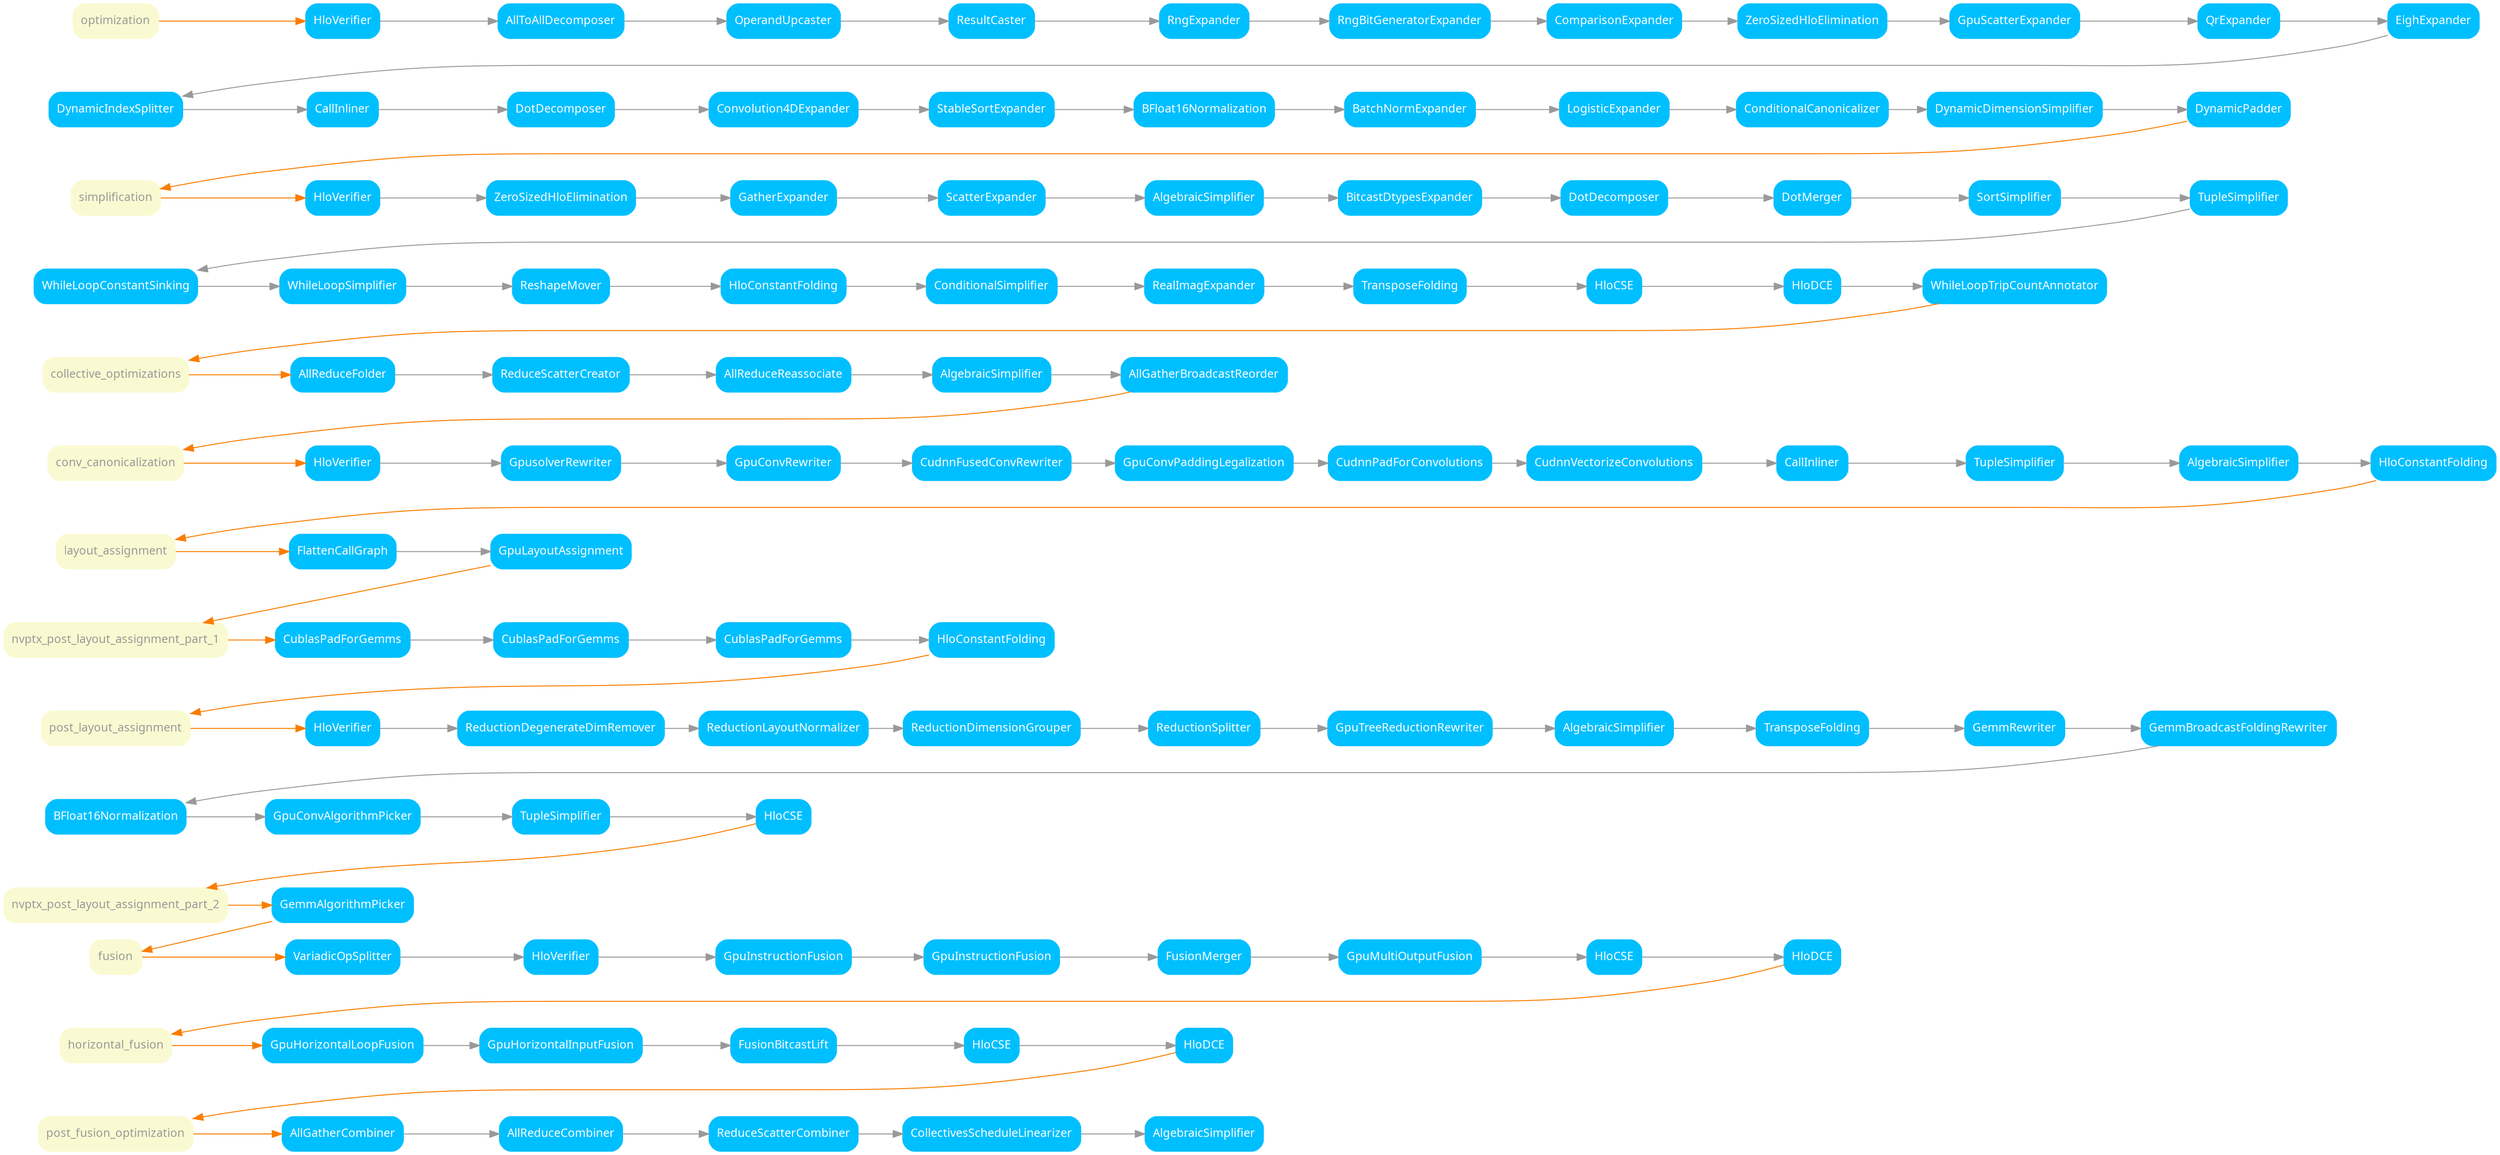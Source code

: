 digraph "XLA Pass Calling Process" {
	graph [rankdir=LR]
	node [color="#00BFFF" fontcolor=white fontname="YaHei Consolas" fontsize=12 shape=box style="rounded,filled"]
	edge [color="#999999" fontcolor="#888888" fontname="YaHei Consolas" fontsize=10]
    // HLO Pipeline
	a [label=optimization color="#FAFAD2" fontcolor="#999999"]
	b [label=simplification color="#FAFAD2" fontcolor="#999999"]
	c [label=collective_optimizations color="#FAFAD2" fontcolor="#999999"]
	d [label=conv_canonicalization color="#FAFAD2" fontcolor="#999999"]
	e [label=layout_assignment color="#FAFAD2" fontcolor="#999999"]
	f [label=nvptx_post_layout_assignment_part_1 color="#FAFAD2" fontcolor="#999999"]
	g [label=post_layout_assignment color="#FAFAD2" fontcolor="#999999"]
	h [label=nvptx_post_layout_assignment_part_2 color="#FAFAD2" fontcolor="#999999"]
	i [label=fusion color="#FAFAD2" fontcolor="#999999"]
	j [label=horizontal_fusion color="#FAFAD2" fontcolor="#999999"]
	l [label=post_fusion_optimization color="#FAFAD2" fontcolor="#999999"]
	// HLO Pass
	0 [label=HloVerifier]
	1 [label=AllToAllDecomposer]
	2 [label=OperandUpcaster]
	3 [label=ResultCaster]
	4 [label=RngExpander]
	5 [label=RngBitGeneratorExpander]
	6 [label=ComparisonExpander]
	7 [label=ZeroSizedHloElimination]
	8 [label=GpuScatterExpander]
	9 [label=QrExpander]
	10 [label=EighExpander]
	11 [label=DynamicIndexSplitter]
	12 [label=CallInliner]
	13 [label=DotDecomposer]
	14 [label=Convolution4DExpander]
	15 [label=StableSortExpander]
	16 [label=BFloat16Normalization]
	17 [label=BatchNormExpander]
	18 [label=LogisticExpander]
	19 [label=ConditionalCanonicalizer]
	20 [label=DynamicDimensionSimplifier]
	21 [label=DynamicPadder]
	22 [label=HloVerifier]
	23 [label=ZeroSizedHloElimination]
	24 [label=GatherExpander]
	25 [label=ScatterExpander]
	26 [label=AlgebraicSimplifier]
	27 [label=BitcastDtypesExpander]
	28 [label=DotDecomposer]
	29 [label=DotMerger]
	30 [label=SortSimplifier]
	31 [label=TupleSimplifier]
	32 [label=WhileLoopConstantSinking]
	33 [label=WhileLoopSimplifier]
	34 [label=ReshapeMover]
	35 [label=HloConstantFolding]
	36 [label=ConditionalSimplifier]
	37 [label=RealImagExpander]
	38 [label=TransposeFolding]
	39 [label=HloCSE]
	40 [label=HloDCE]
	41 [label=WhileLoopTripCountAnnotator]
	42 [label=AllReduceFolder]
	43 [label=ReduceScatterCreator]
	44 [label=AllReduceReassociate]
	45 [label=AlgebraicSimplifier]
	46 [label=AllGatherBroadcastReorder]
	47 [label=HloVerifier]
	48 [label=GpusolverRewriter]
	49 [label=GpuConvRewriter]
	50 [label=CudnnFusedConvRewriter]
	51 [label=GpuConvPaddingLegalization]
	52 [label=CudnnPadForConvolutions]
	53 [label=CudnnVectorizeConvolutions]
	54 [label=CallInliner]
	55 [label=TupleSimplifier]
	56 [label=AlgebraicSimplifier]
	57 [label=HloConstantFolding]
	58 [label=FlattenCallGraph]
	59 [label=GpuLayoutAssignment]
	60 [label=CublasPadForGemms]
	61 [label=CublasPadForGemms]
	62 [label=CublasPadForGemms]
	63 [label=HloConstantFolding]
	64 [label=HloVerifier]
	65 [label=ReductionDegenerateDimRemover]
	66 [label=ReductionLayoutNormalizer]
	67 [label=ReductionDimensionGrouper]
	68 [label=ReductionSplitter]
	69 [label=GpuTreeReductionRewriter]
	70 [label=AlgebraicSimplifier]
	71 [label=TransposeFolding]
	72 [label=GemmRewriter]
	73 [label=GemmBroadcastFoldingRewriter]
	74 [label=BFloat16Normalization]
	75 [label=GpuConvAlgorithmPicker]
	76 [label=TupleSimplifier]
	77 [label=HloCSE]
	78 [label=GemmAlgorithmPicker]
	79 [label=VariadicOpSplitter]
	80 [label=HloVerifier]
	81 [label=GpuInstructionFusion]
	82 [label=GpuInstructionFusion]
	83 [label=FusionMerger]
	84 [label=GpuMultiOutputFusion]
	85 [label=HloCSE]
	86 [label=HloDCE]
	87 [label=GpuHorizontalLoopFusion]
	88 [label=GpuHorizontalInputFusion]
	89 [label=FusionBitcastLift]
	90 [label=HloCSE]
	91 [label=HloDCE]
	92 [label=AllGatherCombiner]
	93 [label=AllReduceCombiner]
	94 [label=ReduceScatterCombiner]
	95 [label=CollectivesScheduleLinearizer]
	96 [label=AlgebraicSimplifier]
	// nodes where the "new lines" begin
    // connected invisibly to keep them in order
    // a -> 11 ->  b -> 31 -> c -> d -> e -> f -> g -> h -> 80 -> 88 -> 96
	{ rank = same; a -> 11 -> b -> 32 -> c -> d -> e -> f -> g -> 74->  h -> i -> j -> l [ style = invis ] }
	// nodes that are to be in one line
    // extra weight needed to keep the edges straight
	edge[ weight = 5 ]
    a -> 0 [color="#fa7d00"]
    0 -> 1
	1 -> 2
	2 -> 3
	3 -> 4
	4 -> 5
	5 -> 6
	6 -> 7
	7 -> 8
	8 -> 9
	9 -> 10
	11 -> 12
	12 -> 13
	13 -> 14
	14 -> 15
	15 -> 16
	16 -> 17
	17 -> 18
	18 -> 19
	19 -> 20
	20 -> 21
    b -> 22 [color="#fa7d00"]
	22 -> 23
	23 -> 24
	24 -> 25
	25 -> 26
	26 -> 27
	27 -> 28
	28 -> 29
	29 -> 30
	30 -> 31
	32 -> 33
	33 -> 34
	34 -> 35
	35 -> 36
	36 -> 37
	37 -> 38
	38 -> 39
	39 -> 40
    40 -> 41
    c -> 42 [color="#fa7d00"]
	42 -> 43
	43 -> 44
	44 -> 45
	45 -> 46
    d -> 47 [color="#fa7d00"]
	47 -> 48
	48 -> 49
	49 -> 50
	50 -> 51
	51 -> 52
	52 -> 53
	53 -> 54
	54 -> 55
	55 -> 56
	56 -> 57
    e -> 58 [color="#fa7d00"]
	58 -> 59
    f -> 60 [color="#fa7d00"]
	60 -> 61
	61 -> 62
	62 -> 63
    g -> 64 [color="#fa7d00"]
	64 -> 65
	65 -> 66
	66 -> 67
	67 -> 68
	68 -> 69
	69 -> 70
	70 -> 71
	71 -> 72
	72 -> 73
	74 -> 75
	75 -> 76
	76 -> 77
    h -> 78 [color="#fa7d00"]
    i -> 79 [color="#fa7d00"]
	79 -> 80
	80 -> 81
	81 -> 82
	82 -> 83
	83 -> 84
	84 -> 85
	85 -> 86
    j -> 87 [color="#fa7d00"]
	87 -> 88
	88 -> 89
	89 -> 90
	90 -> 91
    l -> 92 [color="#fa7d00"]
	92 -> 93
	93 -> 94
	94 -> 95
	95 -> 96
	// edges connecting the graph elements over the lines
	edge[ weight = 1 ]
	10 -> 11
    21 -> b [color="#fa7d00"]
    31 -> 32
    41 -> c [color="#fa7d00"]
    46 -> d [color="#fa7d00"]
    57 -> e [color="#fa7d00"]
    59 -> f [color="#fa7d00"]
    63 -> g [color="#fa7d00"]
    73 -> 74
    77 -> h [color="#fa7d00"]
    78 -> i [color="#fa7d00"]
    86 -> j [color="#fa7d00"]
    91 -> l [color="#fa7d00"]

}